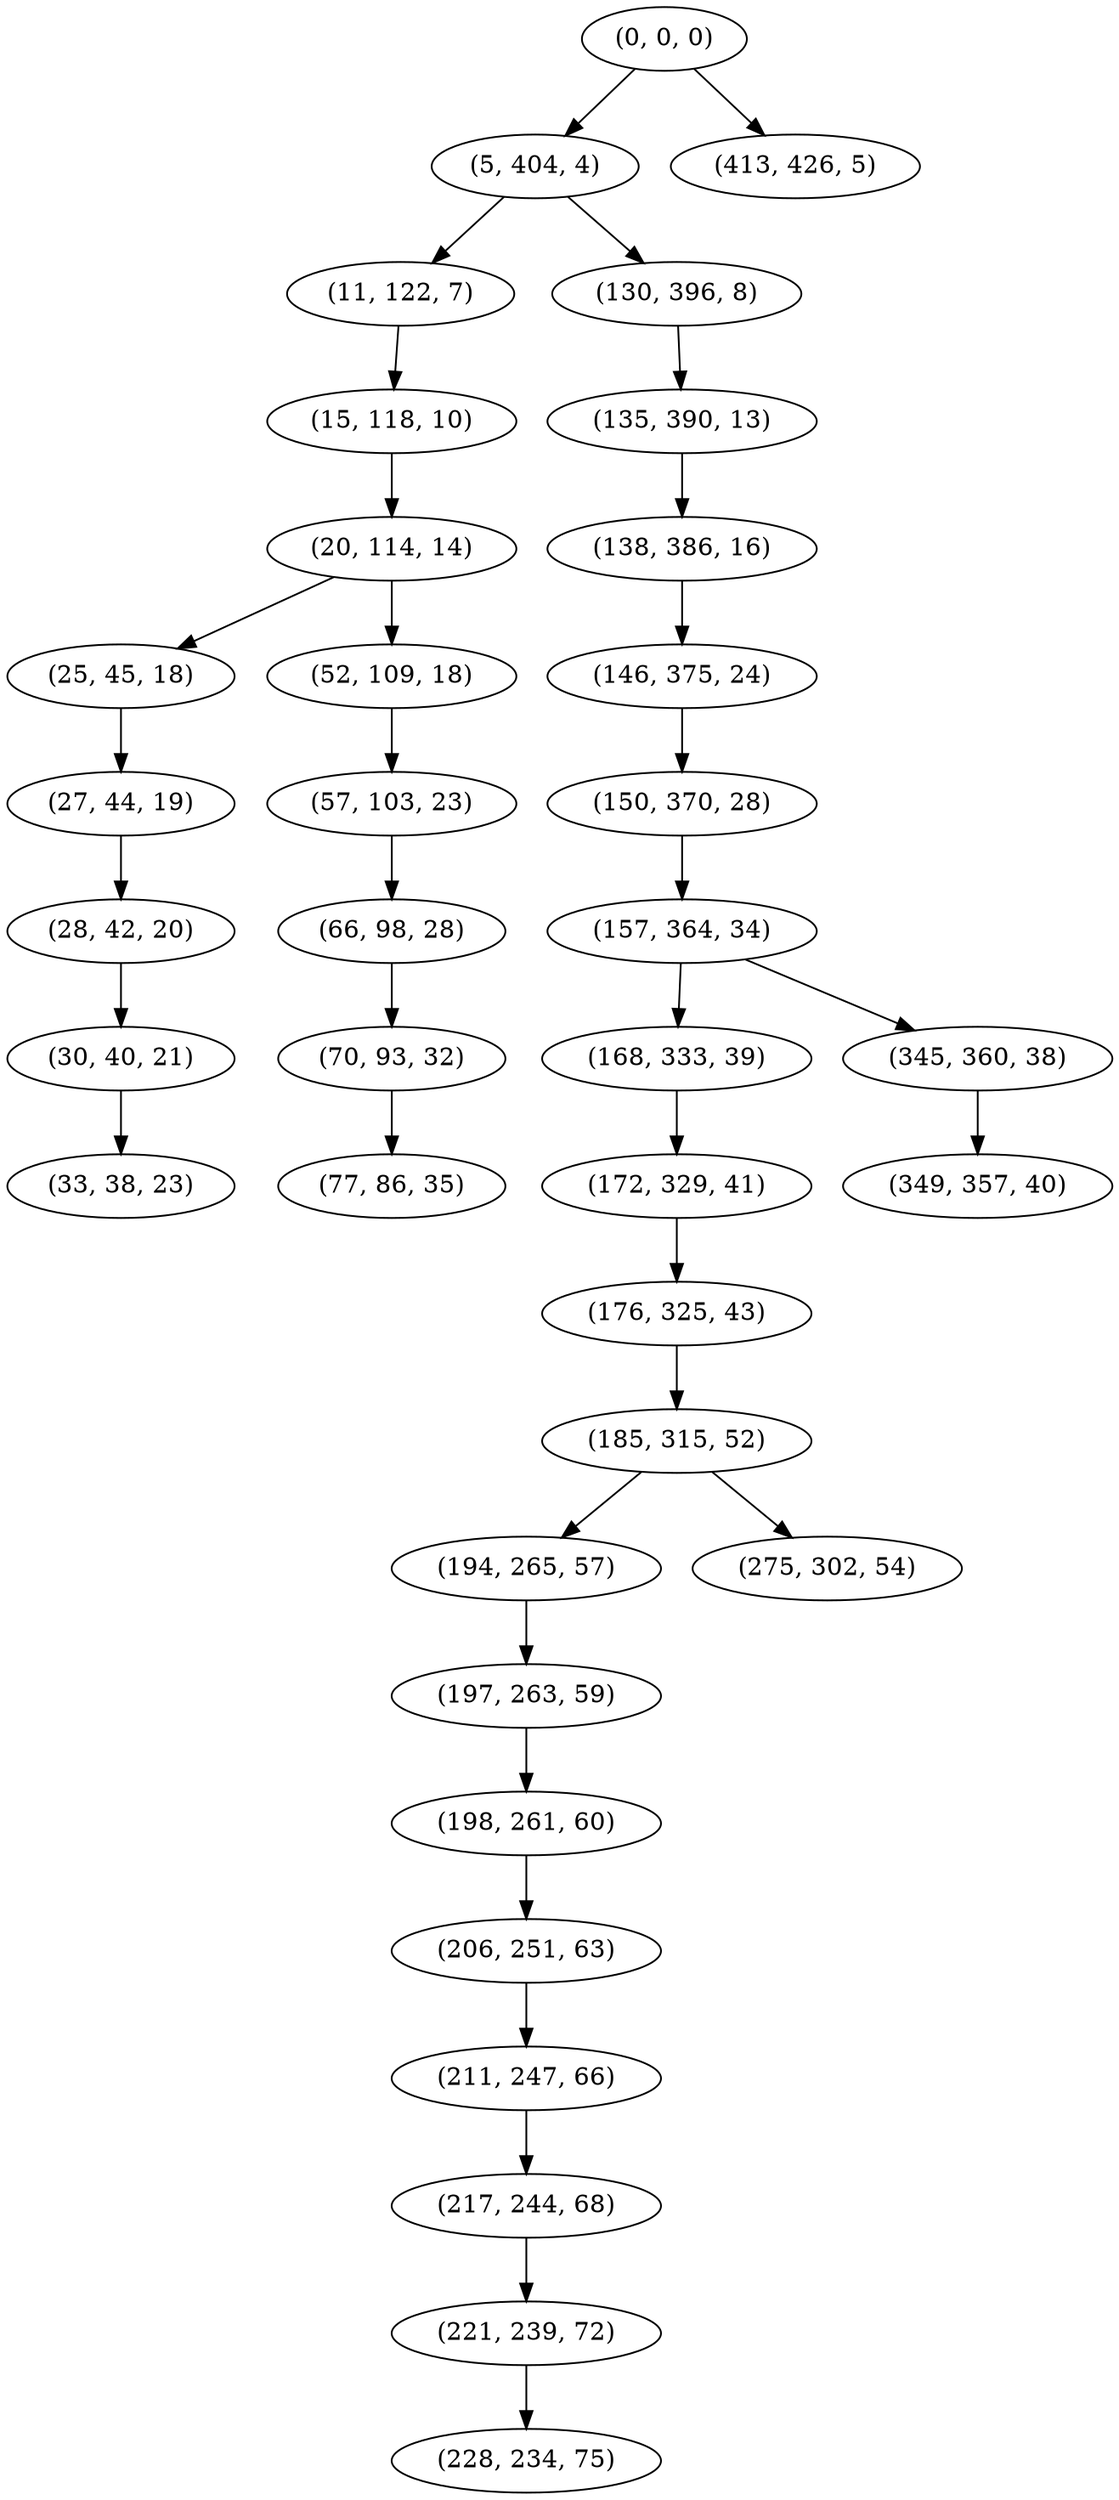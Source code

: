 digraph tree {
    "(0, 0, 0)";
    "(5, 404, 4)";
    "(11, 122, 7)";
    "(15, 118, 10)";
    "(20, 114, 14)";
    "(25, 45, 18)";
    "(27, 44, 19)";
    "(28, 42, 20)";
    "(30, 40, 21)";
    "(33, 38, 23)";
    "(52, 109, 18)";
    "(57, 103, 23)";
    "(66, 98, 28)";
    "(70, 93, 32)";
    "(77, 86, 35)";
    "(130, 396, 8)";
    "(135, 390, 13)";
    "(138, 386, 16)";
    "(146, 375, 24)";
    "(150, 370, 28)";
    "(157, 364, 34)";
    "(168, 333, 39)";
    "(172, 329, 41)";
    "(176, 325, 43)";
    "(185, 315, 52)";
    "(194, 265, 57)";
    "(197, 263, 59)";
    "(198, 261, 60)";
    "(206, 251, 63)";
    "(211, 247, 66)";
    "(217, 244, 68)";
    "(221, 239, 72)";
    "(228, 234, 75)";
    "(275, 302, 54)";
    "(345, 360, 38)";
    "(349, 357, 40)";
    "(413, 426, 5)";
    "(0, 0, 0)" -> "(5, 404, 4)";
    "(0, 0, 0)" -> "(413, 426, 5)";
    "(5, 404, 4)" -> "(11, 122, 7)";
    "(5, 404, 4)" -> "(130, 396, 8)";
    "(11, 122, 7)" -> "(15, 118, 10)";
    "(15, 118, 10)" -> "(20, 114, 14)";
    "(20, 114, 14)" -> "(25, 45, 18)";
    "(20, 114, 14)" -> "(52, 109, 18)";
    "(25, 45, 18)" -> "(27, 44, 19)";
    "(27, 44, 19)" -> "(28, 42, 20)";
    "(28, 42, 20)" -> "(30, 40, 21)";
    "(30, 40, 21)" -> "(33, 38, 23)";
    "(52, 109, 18)" -> "(57, 103, 23)";
    "(57, 103, 23)" -> "(66, 98, 28)";
    "(66, 98, 28)" -> "(70, 93, 32)";
    "(70, 93, 32)" -> "(77, 86, 35)";
    "(130, 396, 8)" -> "(135, 390, 13)";
    "(135, 390, 13)" -> "(138, 386, 16)";
    "(138, 386, 16)" -> "(146, 375, 24)";
    "(146, 375, 24)" -> "(150, 370, 28)";
    "(150, 370, 28)" -> "(157, 364, 34)";
    "(157, 364, 34)" -> "(168, 333, 39)";
    "(157, 364, 34)" -> "(345, 360, 38)";
    "(168, 333, 39)" -> "(172, 329, 41)";
    "(172, 329, 41)" -> "(176, 325, 43)";
    "(176, 325, 43)" -> "(185, 315, 52)";
    "(185, 315, 52)" -> "(194, 265, 57)";
    "(185, 315, 52)" -> "(275, 302, 54)";
    "(194, 265, 57)" -> "(197, 263, 59)";
    "(197, 263, 59)" -> "(198, 261, 60)";
    "(198, 261, 60)" -> "(206, 251, 63)";
    "(206, 251, 63)" -> "(211, 247, 66)";
    "(211, 247, 66)" -> "(217, 244, 68)";
    "(217, 244, 68)" -> "(221, 239, 72)";
    "(221, 239, 72)" -> "(228, 234, 75)";
    "(345, 360, 38)" -> "(349, 357, 40)";
}
